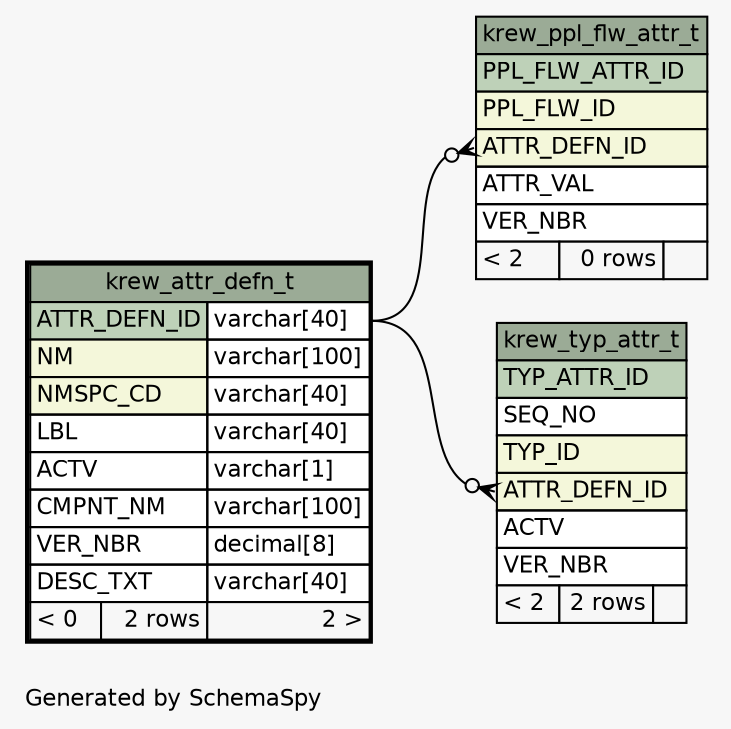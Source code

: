 // dot 2.28.0 on Mac OS X 10.7.2
// SchemaSpy rev 590
digraph "oneDegreeRelationshipsDiagram" {
  graph [
    rankdir="RL"
    bgcolor="#f7f7f7"
    label="\nGenerated by SchemaSpy"
    labeljust="l"
    nodesep="0.18"
    ranksep="0.46"
    fontname="Helvetica"
    fontsize="11"
  ];
  node [
    fontname="Helvetica"
    fontsize="11"
    shape="plaintext"
  ];
  edge [
    arrowsize="0.8"
  ];
  "krew_ppl_flw_attr_t":"ATTR_DEFN_ID":w -> "krew_attr_defn_t":"ATTR_DEFN_ID.type":e [arrowhead=none dir=back arrowtail=crowodot];
  "krew_typ_attr_t":"ATTR_DEFN_ID":w -> "krew_attr_defn_t":"ATTR_DEFN_ID.type":e [arrowhead=none dir=back arrowtail=crowodot];
  "krew_attr_defn_t" [
    label=<
    <TABLE BORDER="2" CELLBORDER="1" CELLSPACING="0" BGCOLOR="#ffffff">
      <TR><TD COLSPAN="3" BGCOLOR="#9bab96" ALIGN="CENTER">krew_attr_defn_t</TD></TR>
      <TR><TD PORT="ATTR_DEFN_ID" COLSPAN="2" BGCOLOR="#bed1b8" ALIGN="LEFT">ATTR_DEFN_ID</TD><TD PORT="ATTR_DEFN_ID.type" ALIGN="LEFT">varchar[40]</TD></TR>
      <TR><TD PORT="NM" COLSPAN="2" BGCOLOR="#f4f7da" ALIGN="LEFT">NM</TD><TD PORT="NM.type" ALIGN="LEFT">varchar[100]</TD></TR>
      <TR><TD PORT="NMSPC_CD" COLSPAN="2" BGCOLOR="#f4f7da" ALIGN="LEFT">NMSPC_CD</TD><TD PORT="NMSPC_CD.type" ALIGN="LEFT">varchar[40]</TD></TR>
      <TR><TD PORT="LBL" COLSPAN="2" ALIGN="LEFT">LBL</TD><TD PORT="LBL.type" ALIGN="LEFT">varchar[40]</TD></TR>
      <TR><TD PORT="ACTV" COLSPAN="2" ALIGN="LEFT">ACTV</TD><TD PORT="ACTV.type" ALIGN="LEFT">varchar[1]</TD></TR>
      <TR><TD PORT="CMPNT_NM" COLSPAN="2" ALIGN="LEFT">CMPNT_NM</TD><TD PORT="CMPNT_NM.type" ALIGN="LEFT">varchar[100]</TD></TR>
      <TR><TD PORT="VER_NBR" COLSPAN="2" ALIGN="LEFT">VER_NBR</TD><TD PORT="VER_NBR.type" ALIGN="LEFT">decimal[8]</TD></TR>
      <TR><TD PORT="DESC_TXT" COLSPAN="2" ALIGN="LEFT">DESC_TXT</TD><TD PORT="DESC_TXT.type" ALIGN="LEFT">varchar[40]</TD></TR>
      <TR><TD ALIGN="LEFT" BGCOLOR="#f7f7f7">&lt; 0</TD><TD ALIGN="RIGHT" BGCOLOR="#f7f7f7">2 rows</TD><TD ALIGN="RIGHT" BGCOLOR="#f7f7f7">2 &gt;</TD></TR>
    </TABLE>>
    URL="krew_attr_defn_t.html"
    tooltip="krew_attr_defn_t"
  ];
  "krew_ppl_flw_attr_t" [
    label=<
    <TABLE BORDER="0" CELLBORDER="1" CELLSPACING="0" BGCOLOR="#ffffff">
      <TR><TD COLSPAN="3" BGCOLOR="#9bab96" ALIGN="CENTER">krew_ppl_flw_attr_t</TD></TR>
      <TR><TD PORT="PPL_FLW_ATTR_ID" COLSPAN="3" BGCOLOR="#bed1b8" ALIGN="LEFT">PPL_FLW_ATTR_ID</TD></TR>
      <TR><TD PORT="PPL_FLW_ID" COLSPAN="3" BGCOLOR="#f4f7da" ALIGN="LEFT">PPL_FLW_ID</TD></TR>
      <TR><TD PORT="ATTR_DEFN_ID" COLSPAN="3" BGCOLOR="#f4f7da" ALIGN="LEFT">ATTR_DEFN_ID</TD></TR>
      <TR><TD PORT="ATTR_VAL" COLSPAN="3" ALIGN="LEFT">ATTR_VAL</TD></TR>
      <TR><TD PORT="VER_NBR" COLSPAN="3" ALIGN="LEFT">VER_NBR</TD></TR>
      <TR><TD ALIGN="LEFT" BGCOLOR="#f7f7f7">&lt; 2</TD><TD ALIGN="RIGHT" BGCOLOR="#f7f7f7">0 rows</TD><TD ALIGN="RIGHT" BGCOLOR="#f7f7f7">  </TD></TR>
    </TABLE>>
    URL="krew_ppl_flw_attr_t.html"
    tooltip="krew_ppl_flw_attr_t"
  ];
  "krew_typ_attr_t" [
    label=<
    <TABLE BORDER="0" CELLBORDER="1" CELLSPACING="0" BGCOLOR="#ffffff">
      <TR><TD COLSPAN="3" BGCOLOR="#9bab96" ALIGN="CENTER">krew_typ_attr_t</TD></TR>
      <TR><TD PORT="TYP_ATTR_ID" COLSPAN="3" BGCOLOR="#bed1b8" ALIGN="LEFT">TYP_ATTR_ID</TD></TR>
      <TR><TD PORT="SEQ_NO" COLSPAN="3" ALIGN="LEFT">SEQ_NO</TD></TR>
      <TR><TD PORT="TYP_ID" COLSPAN="3" BGCOLOR="#f4f7da" ALIGN="LEFT">TYP_ID</TD></TR>
      <TR><TD PORT="ATTR_DEFN_ID" COLSPAN="3" BGCOLOR="#f4f7da" ALIGN="LEFT">ATTR_DEFN_ID</TD></TR>
      <TR><TD PORT="ACTV" COLSPAN="3" ALIGN="LEFT">ACTV</TD></TR>
      <TR><TD PORT="VER_NBR" COLSPAN="3" ALIGN="LEFT">VER_NBR</TD></TR>
      <TR><TD ALIGN="LEFT" BGCOLOR="#f7f7f7">&lt; 2</TD><TD ALIGN="RIGHT" BGCOLOR="#f7f7f7">2 rows</TD><TD ALIGN="RIGHT" BGCOLOR="#f7f7f7">  </TD></TR>
    </TABLE>>
    URL="krew_typ_attr_t.html"
    tooltip="krew_typ_attr_t"
  ];
}

